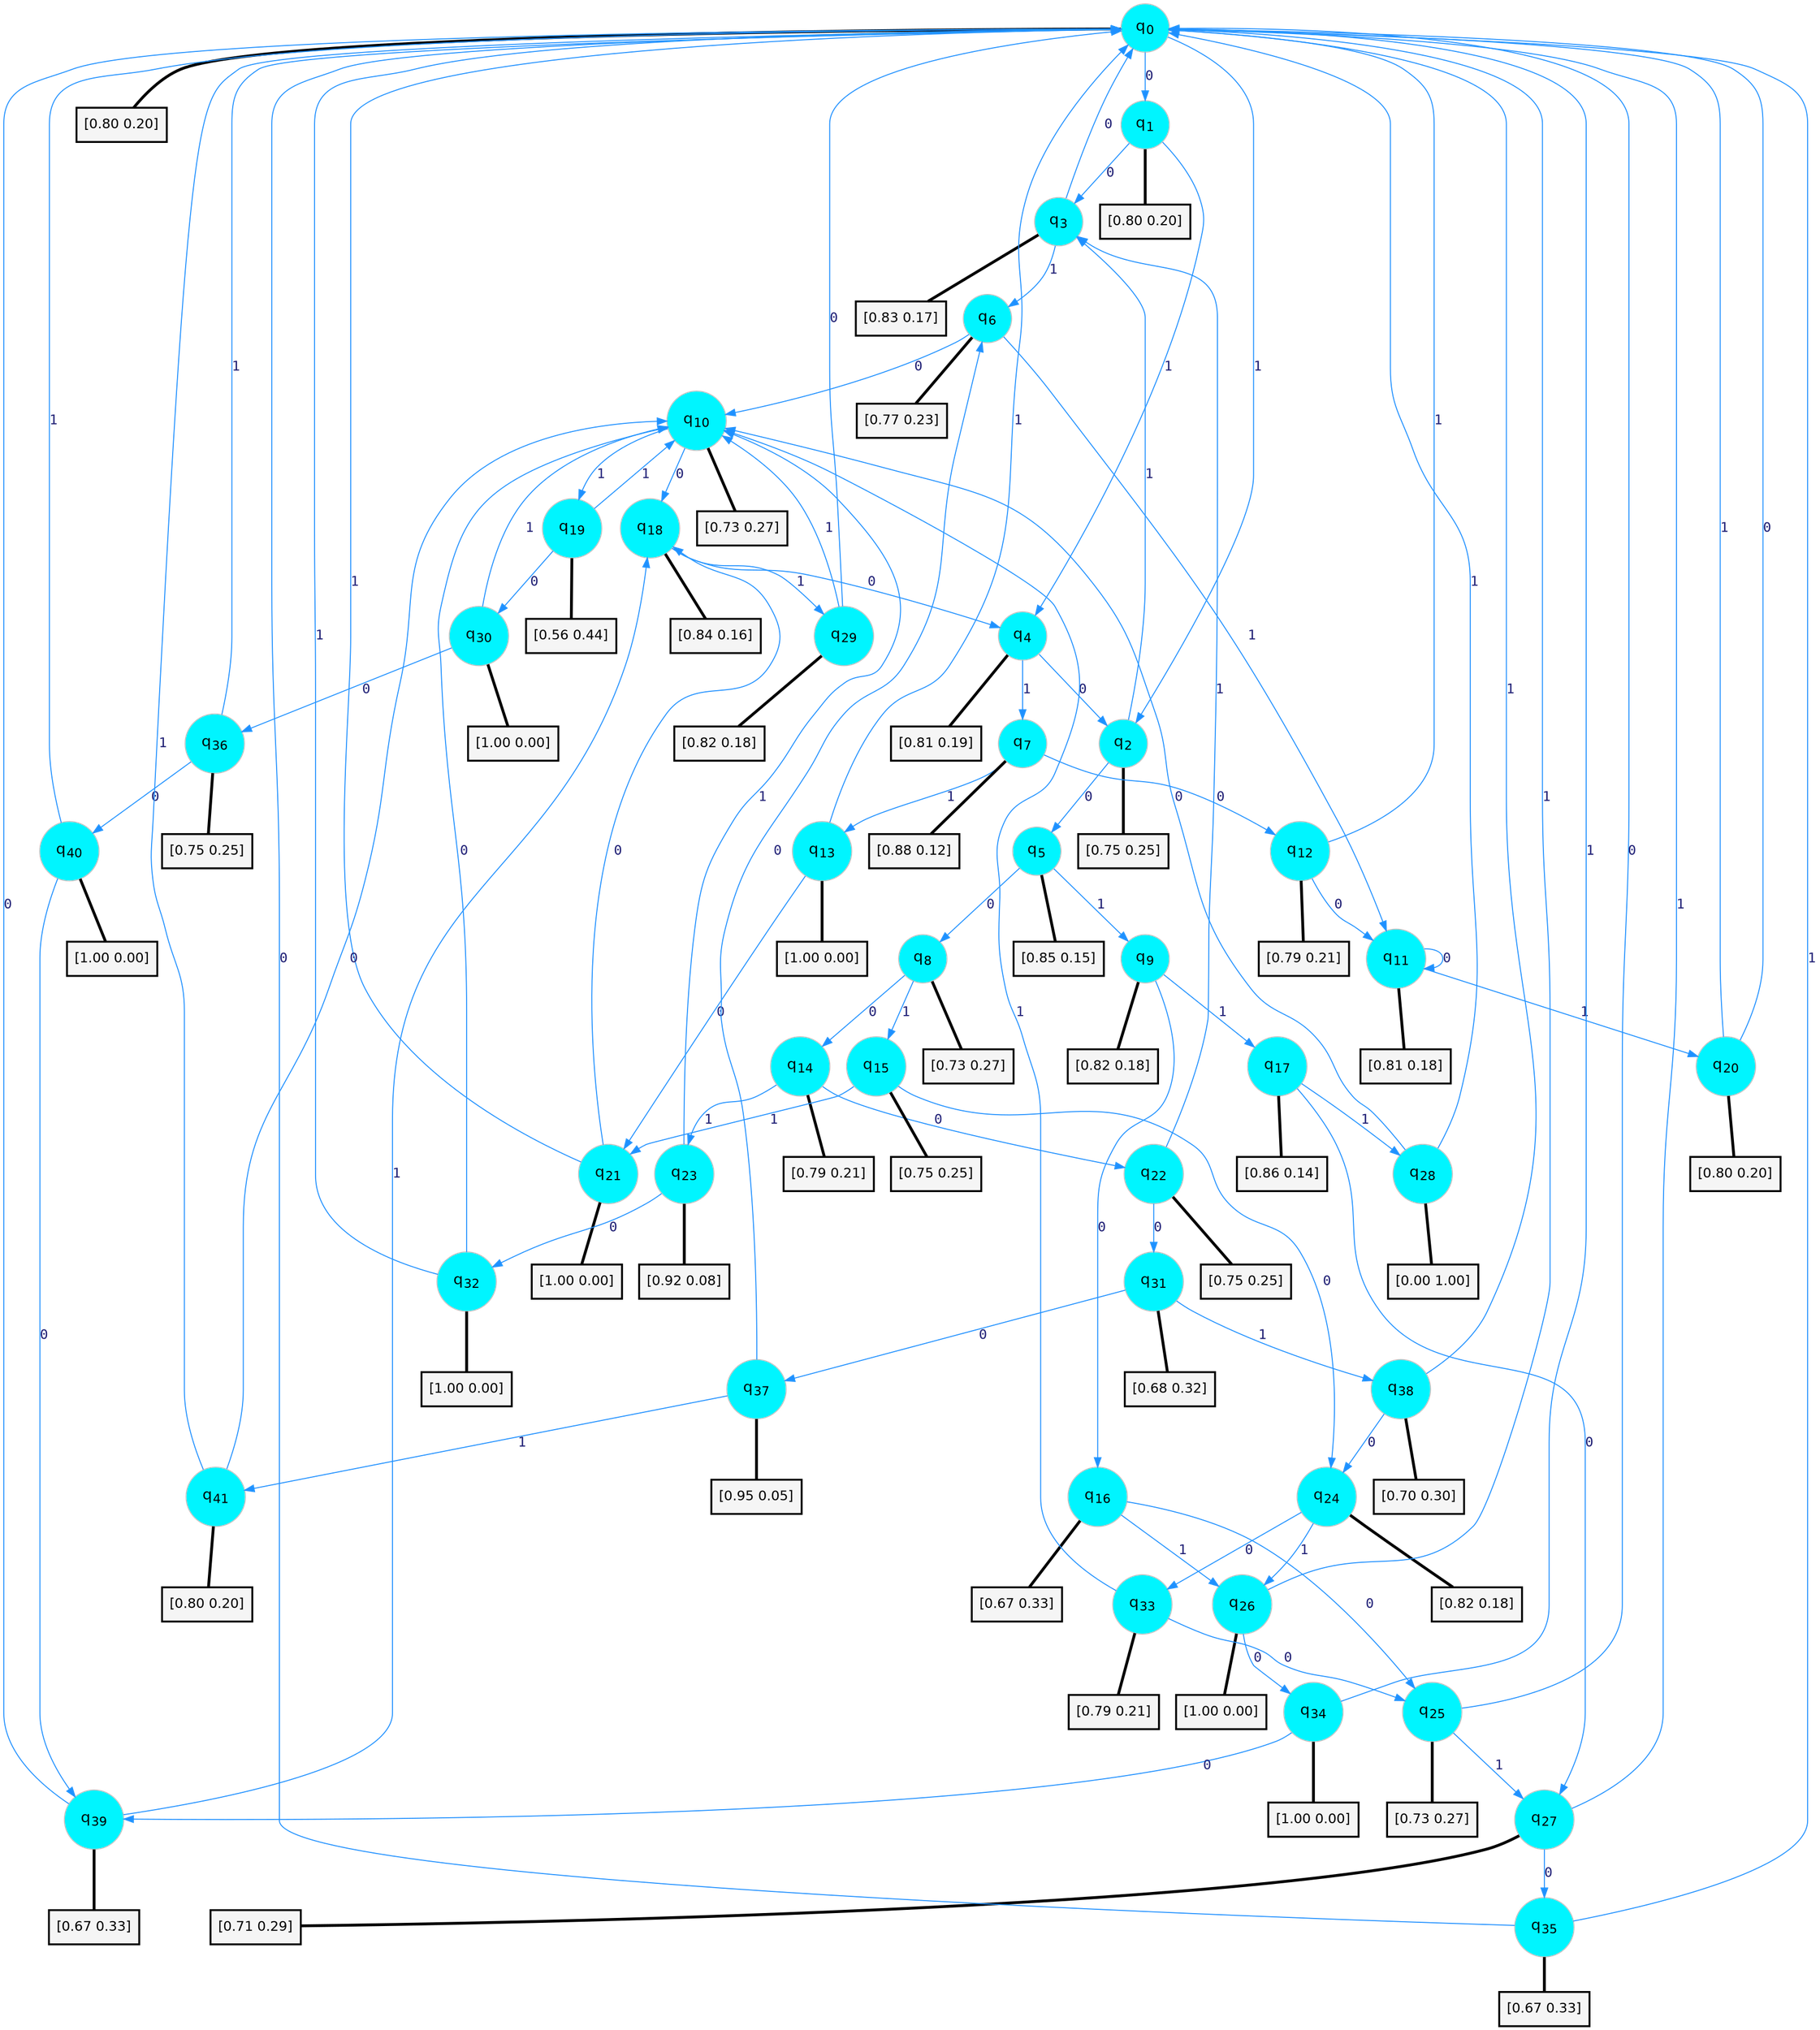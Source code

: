 digraph G {
graph [
bgcolor=transparent, dpi=300, rankdir=TD, size="40,25"];
node [
color=gray, fillcolor=turquoise1, fontcolor=black, fontname=Helvetica, fontsize=16, fontweight=bold, shape=circle, style=filled];
edge [
arrowsize=1, color=dodgerblue1, fontcolor=midnightblue, fontname=courier, fontweight=bold, penwidth=1, style=solid, weight=20];
0[label=<q<SUB>0</SUB>>];
1[label=<q<SUB>1</SUB>>];
2[label=<q<SUB>2</SUB>>];
3[label=<q<SUB>3</SUB>>];
4[label=<q<SUB>4</SUB>>];
5[label=<q<SUB>5</SUB>>];
6[label=<q<SUB>6</SUB>>];
7[label=<q<SUB>7</SUB>>];
8[label=<q<SUB>8</SUB>>];
9[label=<q<SUB>9</SUB>>];
10[label=<q<SUB>10</SUB>>];
11[label=<q<SUB>11</SUB>>];
12[label=<q<SUB>12</SUB>>];
13[label=<q<SUB>13</SUB>>];
14[label=<q<SUB>14</SUB>>];
15[label=<q<SUB>15</SUB>>];
16[label=<q<SUB>16</SUB>>];
17[label=<q<SUB>17</SUB>>];
18[label=<q<SUB>18</SUB>>];
19[label=<q<SUB>19</SUB>>];
20[label=<q<SUB>20</SUB>>];
21[label=<q<SUB>21</SUB>>];
22[label=<q<SUB>22</SUB>>];
23[label=<q<SUB>23</SUB>>];
24[label=<q<SUB>24</SUB>>];
25[label=<q<SUB>25</SUB>>];
26[label=<q<SUB>26</SUB>>];
27[label=<q<SUB>27</SUB>>];
28[label=<q<SUB>28</SUB>>];
29[label=<q<SUB>29</SUB>>];
30[label=<q<SUB>30</SUB>>];
31[label=<q<SUB>31</SUB>>];
32[label=<q<SUB>32</SUB>>];
33[label=<q<SUB>33</SUB>>];
34[label=<q<SUB>34</SUB>>];
35[label=<q<SUB>35</SUB>>];
36[label=<q<SUB>36</SUB>>];
37[label=<q<SUB>37</SUB>>];
38[label=<q<SUB>38</SUB>>];
39[label=<q<SUB>39</SUB>>];
40[label=<q<SUB>40</SUB>>];
41[label=<q<SUB>41</SUB>>];
42[label="[0.80 0.20]", shape=box,fontcolor=black, fontname=Helvetica, fontsize=14, penwidth=2, fillcolor=whitesmoke,color=black];
43[label="[0.80 0.20]", shape=box,fontcolor=black, fontname=Helvetica, fontsize=14, penwidth=2, fillcolor=whitesmoke,color=black];
44[label="[0.75 0.25]", shape=box,fontcolor=black, fontname=Helvetica, fontsize=14, penwidth=2, fillcolor=whitesmoke,color=black];
45[label="[0.83 0.17]", shape=box,fontcolor=black, fontname=Helvetica, fontsize=14, penwidth=2, fillcolor=whitesmoke,color=black];
46[label="[0.81 0.19]", shape=box,fontcolor=black, fontname=Helvetica, fontsize=14, penwidth=2, fillcolor=whitesmoke,color=black];
47[label="[0.85 0.15]", shape=box,fontcolor=black, fontname=Helvetica, fontsize=14, penwidth=2, fillcolor=whitesmoke,color=black];
48[label="[0.77 0.23]", shape=box,fontcolor=black, fontname=Helvetica, fontsize=14, penwidth=2, fillcolor=whitesmoke,color=black];
49[label="[0.88 0.12]", shape=box,fontcolor=black, fontname=Helvetica, fontsize=14, penwidth=2, fillcolor=whitesmoke,color=black];
50[label="[0.73 0.27]", shape=box,fontcolor=black, fontname=Helvetica, fontsize=14, penwidth=2, fillcolor=whitesmoke,color=black];
51[label="[0.82 0.18]", shape=box,fontcolor=black, fontname=Helvetica, fontsize=14, penwidth=2, fillcolor=whitesmoke,color=black];
52[label="[0.73 0.27]", shape=box,fontcolor=black, fontname=Helvetica, fontsize=14, penwidth=2, fillcolor=whitesmoke,color=black];
53[label="[0.81 0.18]", shape=box,fontcolor=black, fontname=Helvetica, fontsize=14, penwidth=2, fillcolor=whitesmoke,color=black];
54[label="[0.79 0.21]", shape=box,fontcolor=black, fontname=Helvetica, fontsize=14, penwidth=2, fillcolor=whitesmoke,color=black];
55[label="[1.00 0.00]", shape=box,fontcolor=black, fontname=Helvetica, fontsize=14, penwidth=2, fillcolor=whitesmoke,color=black];
56[label="[0.79 0.21]", shape=box,fontcolor=black, fontname=Helvetica, fontsize=14, penwidth=2, fillcolor=whitesmoke,color=black];
57[label="[0.75 0.25]", shape=box,fontcolor=black, fontname=Helvetica, fontsize=14, penwidth=2, fillcolor=whitesmoke,color=black];
58[label="[0.67 0.33]", shape=box,fontcolor=black, fontname=Helvetica, fontsize=14, penwidth=2, fillcolor=whitesmoke,color=black];
59[label="[0.86 0.14]", shape=box,fontcolor=black, fontname=Helvetica, fontsize=14, penwidth=2, fillcolor=whitesmoke,color=black];
60[label="[0.84 0.16]", shape=box,fontcolor=black, fontname=Helvetica, fontsize=14, penwidth=2, fillcolor=whitesmoke,color=black];
61[label="[0.56 0.44]", shape=box,fontcolor=black, fontname=Helvetica, fontsize=14, penwidth=2, fillcolor=whitesmoke,color=black];
62[label="[0.80 0.20]", shape=box,fontcolor=black, fontname=Helvetica, fontsize=14, penwidth=2, fillcolor=whitesmoke,color=black];
63[label="[1.00 0.00]", shape=box,fontcolor=black, fontname=Helvetica, fontsize=14, penwidth=2, fillcolor=whitesmoke,color=black];
64[label="[0.75 0.25]", shape=box,fontcolor=black, fontname=Helvetica, fontsize=14, penwidth=2, fillcolor=whitesmoke,color=black];
65[label="[0.92 0.08]", shape=box,fontcolor=black, fontname=Helvetica, fontsize=14, penwidth=2, fillcolor=whitesmoke,color=black];
66[label="[0.82 0.18]", shape=box,fontcolor=black, fontname=Helvetica, fontsize=14, penwidth=2, fillcolor=whitesmoke,color=black];
67[label="[0.73 0.27]", shape=box,fontcolor=black, fontname=Helvetica, fontsize=14, penwidth=2, fillcolor=whitesmoke,color=black];
68[label="[1.00 0.00]", shape=box,fontcolor=black, fontname=Helvetica, fontsize=14, penwidth=2, fillcolor=whitesmoke,color=black];
69[label="[0.71 0.29]", shape=box,fontcolor=black, fontname=Helvetica, fontsize=14, penwidth=2, fillcolor=whitesmoke,color=black];
70[label="[0.00 1.00]", shape=box,fontcolor=black, fontname=Helvetica, fontsize=14, penwidth=2, fillcolor=whitesmoke,color=black];
71[label="[0.82 0.18]", shape=box,fontcolor=black, fontname=Helvetica, fontsize=14, penwidth=2, fillcolor=whitesmoke,color=black];
72[label="[1.00 0.00]", shape=box,fontcolor=black, fontname=Helvetica, fontsize=14, penwidth=2, fillcolor=whitesmoke,color=black];
73[label="[0.68 0.32]", shape=box,fontcolor=black, fontname=Helvetica, fontsize=14, penwidth=2, fillcolor=whitesmoke,color=black];
74[label="[1.00 0.00]", shape=box,fontcolor=black, fontname=Helvetica, fontsize=14, penwidth=2, fillcolor=whitesmoke,color=black];
75[label="[0.79 0.21]", shape=box,fontcolor=black, fontname=Helvetica, fontsize=14, penwidth=2, fillcolor=whitesmoke,color=black];
76[label="[1.00 0.00]", shape=box,fontcolor=black, fontname=Helvetica, fontsize=14, penwidth=2, fillcolor=whitesmoke,color=black];
77[label="[0.67 0.33]", shape=box,fontcolor=black, fontname=Helvetica, fontsize=14, penwidth=2, fillcolor=whitesmoke,color=black];
78[label="[0.75 0.25]", shape=box,fontcolor=black, fontname=Helvetica, fontsize=14, penwidth=2, fillcolor=whitesmoke,color=black];
79[label="[0.95 0.05]", shape=box,fontcolor=black, fontname=Helvetica, fontsize=14, penwidth=2, fillcolor=whitesmoke,color=black];
80[label="[0.70 0.30]", shape=box,fontcolor=black, fontname=Helvetica, fontsize=14, penwidth=2, fillcolor=whitesmoke,color=black];
81[label="[0.67 0.33]", shape=box,fontcolor=black, fontname=Helvetica, fontsize=14, penwidth=2, fillcolor=whitesmoke,color=black];
82[label="[1.00 0.00]", shape=box,fontcolor=black, fontname=Helvetica, fontsize=14, penwidth=2, fillcolor=whitesmoke,color=black];
83[label="[0.80 0.20]", shape=box,fontcolor=black, fontname=Helvetica, fontsize=14, penwidth=2, fillcolor=whitesmoke,color=black];
0->1 [label=0];
0->2 [label=1];
0->42 [arrowhead=none, penwidth=3,color=black];
1->3 [label=0];
1->4 [label=1];
1->43 [arrowhead=none, penwidth=3,color=black];
2->5 [label=0];
2->3 [label=1];
2->44 [arrowhead=none, penwidth=3,color=black];
3->0 [label=0];
3->6 [label=1];
3->45 [arrowhead=none, penwidth=3,color=black];
4->2 [label=0];
4->7 [label=1];
4->46 [arrowhead=none, penwidth=3,color=black];
5->8 [label=0];
5->9 [label=1];
5->47 [arrowhead=none, penwidth=3,color=black];
6->10 [label=0];
6->11 [label=1];
6->48 [arrowhead=none, penwidth=3,color=black];
7->12 [label=0];
7->13 [label=1];
7->49 [arrowhead=none, penwidth=3,color=black];
8->14 [label=0];
8->15 [label=1];
8->50 [arrowhead=none, penwidth=3,color=black];
9->16 [label=0];
9->17 [label=1];
9->51 [arrowhead=none, penwidth=3,color=black];
10->18 [label=0];
10->19 [label=1];
10->52 [arrowhead=none, penwidth=3,color=black];
11->11 [label=0];
11->20 [label=1];
11->53 [arrowhead=none, penwidth=3,color=black];
12->11 [label=0];
12->0 [label=1];
12->54 [arrowhead=none, penwidth=3,color=black];
13->21 [label=0];
13->0 [label=1];
13->55 [arrowhead=none, penwidth=3,color=black];
14->22 [label=0];
14->23 [label=1];
14->56 [arrowhead=none, penwidth=3,color=black];
15->24 [label=0];
15->21 [label=1];
15->57 [arrowhead=none, penwidth=3,color=black];
16->25 [label=0];
16->26 [label=1];
16->58 [arrowhead=none, penwidth=3,color=black];
17->27 [label=0];
17->28 [label=1];
17->59 [arrowhead=none, penwidth=3,color=black];
18->4 [label=0];
18->29 [label=1];
18->60 [arrowhead=none, penwidth=3,color=black];
19->30 [label=0];
19->10 [label=1];
19->61 [arrowhead=none, penwidth=3,color=black];
20->0 [label=0];
20->0 [label=1];
20->62 [arrowhead=none, penwidth=3,color=black];
21->18 [label=0];
21->0 [label=1];
21->63 [arrowhead=none, penwidth=3,color=black];
22->31 [label=0];
22->3 [label=1];
22->64 [arrowhead=none, penwidth=3,color=black];
23->32 [label=0];
23->10 [label=1];
23->65 [arrowhead=none, penwidth=3,color=black];
24->33 [label=0];
24->26 [label=1];
24->66 [arrowhead=none, penwidth=3,color=black];
25->0 [label=0];
25->27 [label=1];
25->67 [arrowhead=none, penwidth=3,color=black];
26->34 [label=0];
26->0 [label=1];
26->68 [arrowhead=none, penwidth=3,color=black];
27->35 [label=0];
27->0 [label=1];
27->69 [arrowhead=none, penwidth=3,color=black];
28->10 [label=0];
28->0 [label=1];
28->70 [arrowhead=none, penwidth=3,color=black];
29->0 [label=0];
29->10 [label=1];
29->71 [arrowhead=none, penwidth=3,color=black];
30->36 [label=0];
30->10 [label=1];
30->72 [arrowhead=none, penwidth=3,color=black];
31->37 [label=0];
31->38 [label=1];
31->73 [arrowhead=none, penwidth=3,color=black];
32->10 [label=0];
32->0 [label=1];
32->74 [arrowhead=none, penwidth=3,color=black];
33->25 [label=0];
33->10 [label=1];
33->75 [arrowhead=none, penwidth=3,color=black];
34->39 [label=0];
34->0 [label=1];
34->76 [arrowhead=none, penwidth=3,color=black];
35->0 [label=0];
35->0 [label=1];
35->77 [arrowhead=none, penwidth=3,color=black];
36->40 [label=0];
36->0 [label=1];
36->78 [arrowhead=none, penwidth=3,color=black];
37->6 [label=0];
37->41 [label=1];
37->79 [arrowhead=none, penwidth=3,color=black];
38->24 [label=0];
38->0 [label=1];
38->80 [arrowhead=none, penwidth=3,color=black];
39->0 [label=0];
39->18 [label=1];
39->81 [arrowhead=none, penwidth=3,color=black];
40->39 [label=0];
40->0 [label=1];
40->82 [arrowhead=none, penwidth=3,color=black];
41->10 [label=0];
41->0 [label=1];
41->83 [arrowhead=none, penwidth=3,color=black];
}
